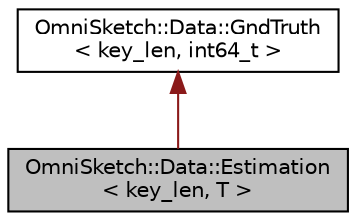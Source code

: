 digraph "OmniSketch::Data::Estimation&lt; key_len, T &gt;"
{
 // LATEX_PDF_SIZE
  edge [fontname="Helvetica",fontsize="10",labelfontname="Helvetica",labelfontsize="10"];
  node [fontname="Helvetica",fontsize="10",shape=record];
  Node1 [label="OmniSketch::Data::Estimation\l\< key_len, T \>",height=0.2,width=0.4,color="black", fillcolor="grey75", style="filled", fontcolor="black",tooltip="Output of sketch as estimation of ground truth."];
  Node2 -> Node1 [dir="back",color="firebrick4",fontsize="10",style="solid",fontname="Helvetica"];
  Node2 [label="OmniSketch::Data::GndTruth\l\< key_len, int64_t \>",height=0.2,width=0.4,color="black", fillcolor="white", style="filled",URL="$class_omni_sketch_1_1_data_1_1_gnd_truth.html",tooltip=" "];
}
